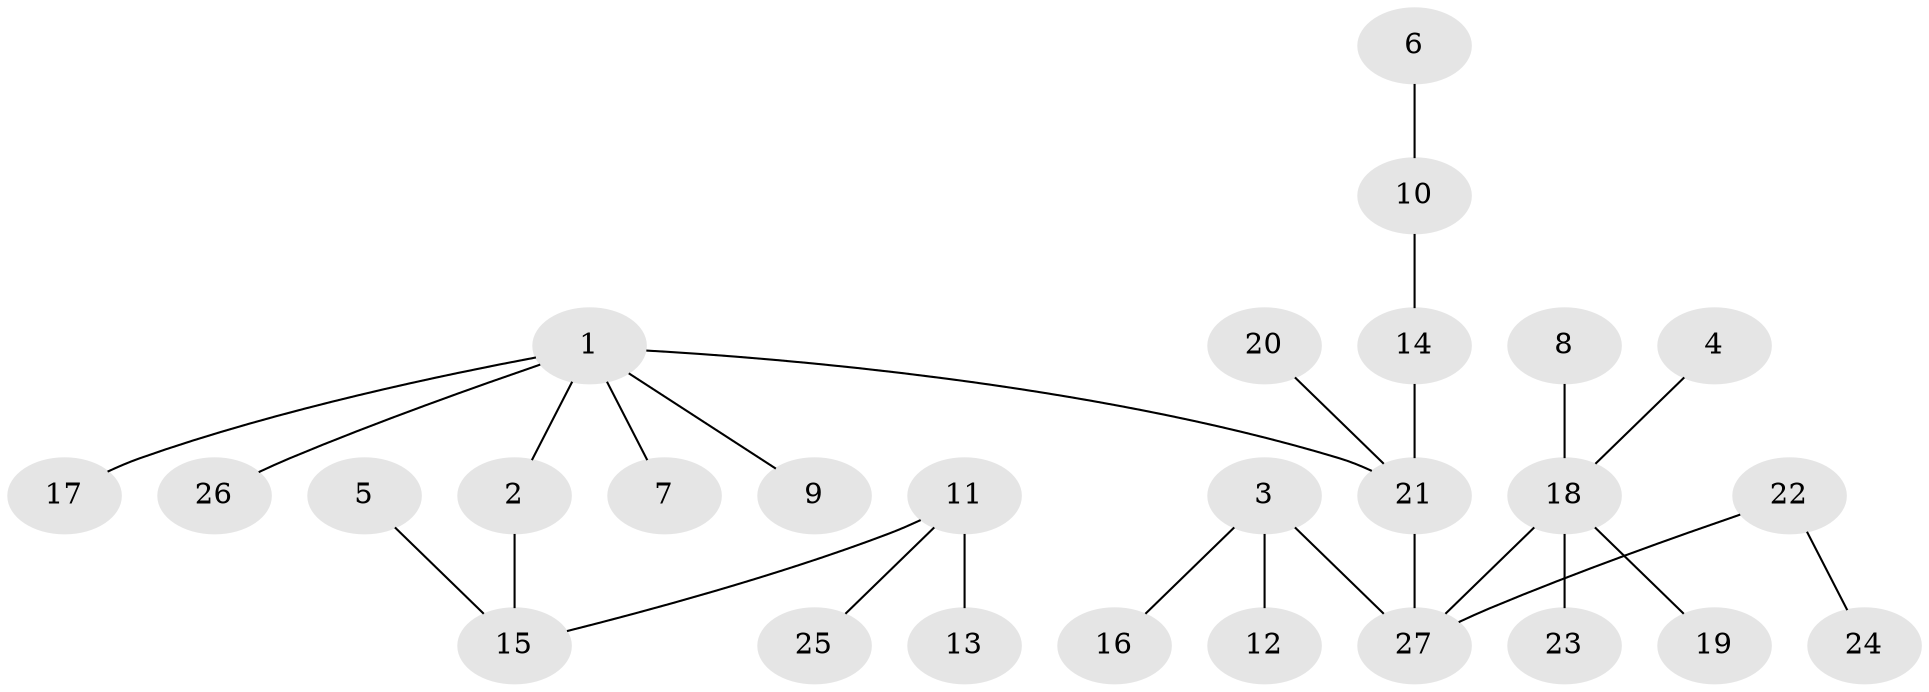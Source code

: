// original degree distribution, {4: 0.07547169811320754, 5: 0.05660377358490566, 2: 0.2830188679245283, 3: 0.11320754716981132, 1: 0.4716981132075472}
// Generated by graph-tools (version 1.1) at 2025/50/03/09/25 03:50:22]
// undirected, 27 vertices, 26 edges
graph export_dot {
graph [start="1"]
  node [color=gray90,style=filled];
  1;
  2;
  3;
  4;
  5;
  6;
  7;
  8;
  9;
  10;
  11;
  12;
  13;
  14;
  15;
  16;
  17;
  18;
  19;
  20;
  21;
  22;
  23;
  24;
  25;
  26;
  27;
  1 -- 2 [weight=1.0];
  1 -- 7 [weight=1.0];
  1 -- 9 [weight=1.0];
  1 -- 17 [weight=1.0];
  1 -- 21 [weight=1.0];
  1 -- 26 [weight=1.0];
  2 -- 15 [weight=1.0];
  3 -- 12 [weight=1.0];
  3 -- 16 [weight=1.0];
  3 -- 27 [weight=1.0];
  4 -- 18 [weight=1.0];
  5 -- 15 [weight=1.0];
  6 -- 10 [weight=1.0];
  8 -- 18 [weight=1.0];
  10 -- 14 [weight=1.0];
  11 -- 13 [weight=1.0];
  11 -- 15 [weight=1.0];
  11 -- 25 [weight=1.0];
  14 -- 21 [weight=1.0];
  18 -- 19 [weight=1.0];
  18 -- 23 [weight=1.0];
  18 -- 27 [weight=1.0];
  20 -- 21 [weight=1.0];
  21 -- 27 [weight=1.0];
  22 -- 24 [weight=1.0];
  22 -- 27 [weight=1.0];
}
